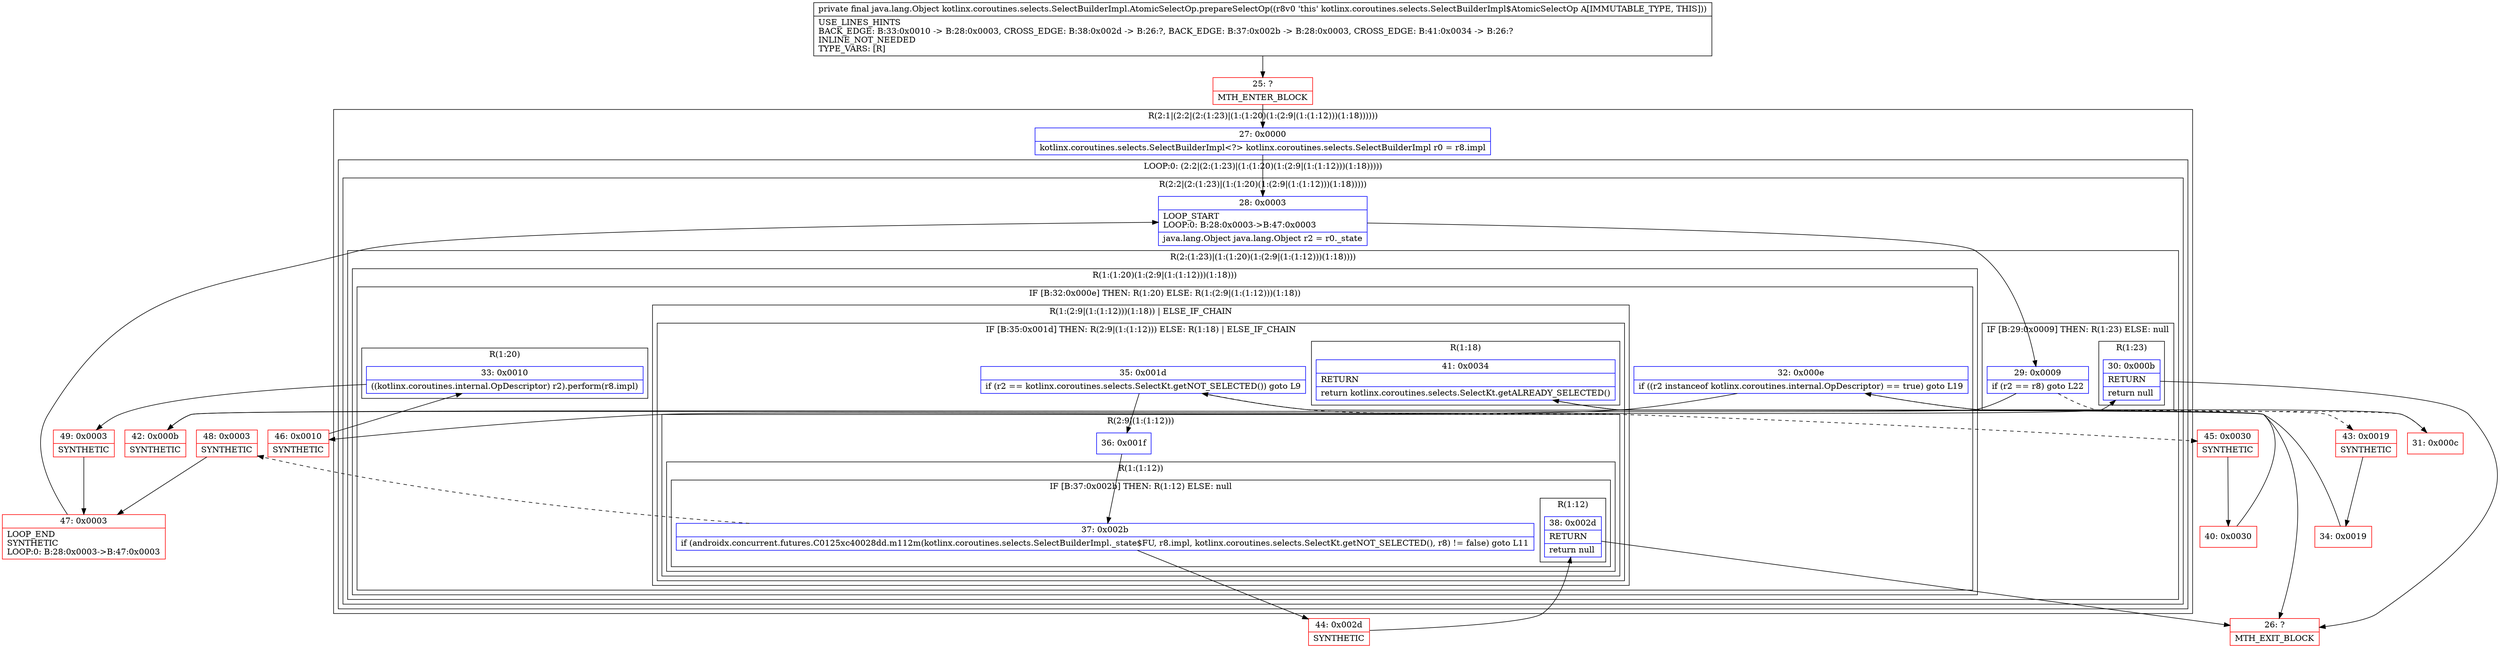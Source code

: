 digraph "CFG forkotlinx.coroutines.selects.SelectBuilderImpl.AtomicSelectOp.prepareSelectOp()Ljava\/lang\/Object;" {
subgraph cluster_Region_1819680033 {
label = "R(2:1|(2:2|(2:(1:23)|(1:(1:20)(1:(2:9|(1:(1:12)))(1:18))))))";
node [shape=record,color=blue];
Node_27 [shape=record,label="{27\:\ 0x0000|kotlinx.coroutines.selects.SelectBuilderImpl\<?\> kotlinx.coroutines.selects.SelectBuilderImpl r0 = r8.impl\l}"];
subgraph cluster_LoopRegion_1204287119 {
label = "LOOP:0: (2:2|(2:(1:23)|(1:(1:20)(1:(2:9|(1:(1:12)))(1:18)))))";
node [shape=record,color=blue];
subgraph cluster_Region_2109902440 {
label = "R(2:2|(2:(1:23)|(1:(1:20)(1:(2:9|(1:(1:12)))(1:18)))))";
node [shape=record,color=blue];
Node_28 [shape=record,label="{28\:\ 0x0003|LOOP_START\lLOOP:0: B:28:0x0003\-\>B:47:0x0003\l|java.lang.Object java.lang.Object r2 = r0._state\l}"];
subgraph cluster_Region_1758739462 {
label = "R(2:(1:23)|(1:(1:20)(1:(2:9|(1:(1:12)))(1:18))))";
node [shape=record,color=blue];
subgraph cluster_IfRegion_37503860 {
label = "IF [B:29:0x0009] THEN: R(1:23) ELSE: null";
node [shape=record,color=blue];
Node_29 [shape=record,label="{29\:\ 0x0009|if (r2 == r8) goto L22\l}"];
subgraph cluster_Region_1549066288 {
label = "R(1:23)";
node [shape=record,color=blue];
Node_30 [shape=record,label="{30\:\ 0x000b|RETURN\l|return null\l}"];
}
}
subgraph cluster_Region_447351312 {
label = "R(1:(1:20)(1:(2:9|(1:(1:12)))(1:18)))";
node [shape=record,color=blue];
subgraph cluster_IfRegion_610096002 {
label = "IF [B:32:0x000e] THEN: R(1:20) ELSE: R(1:(2:9|(1:(1:12)))(1:18))";
node [shape=record,color=blue];
Node_32 [shape=record,label="{32\:\ 0x000e|if ((r2 instanceof kotlinx.coroutines.internal.OpDescriptor) == true) goto L19\l}"];
subgraph cluster_Region_2015284541 {
label = "R(1:20)";
node [shape=record,color=blue];
Node_33 [shape=record,label="{33\:\ 0x0010|((kotlinx.coroutines.internal.OpDescriptor) r2).perform(r8.impl)\l}"];
}
subgraph cluster_Region_1646388292 {
label = "R(1:(2:9|(1:(1:12)))(1:18)) | ELSE_IF_CHAIN\l";
node [shape=record,color=blue];
subgraph cluster_IfRegion_289848728 {
label = "IF [B:35:0x001d] THEN: R(2:9|(1:(1:12))) ELSE: R(1:18) | ELSE_IF_CHAIN\l";
node [shape=record,color=blue];
Node_35 [shape=record,label="{35\:\ 0x001d|if (r2 == kotlinx.coroutines.selects.SelectKt.getNOT_SELECTED()) goto L9\l}"];
subgraph cluster_Region_727502858 {
label = "R(2:9|(1:(1:12)))";
node [shape=record,color=blue];
Node_36 [shape=record,label="{36\:\ 0x001f}"];
subgraph cluster_Region_1349705777 {
label = "R(1:(1:12))";
node [shape=record,color=blue];
subgraph cluster_IfRegion_440572581 {
label = "IF [B:37:0x002b] THEN: R(1:12) ELSE: null";
node [shape=record,color=blue];
Node_37 [shape=record,label="{37\:\ 0x002b|if (androidx.concurrent.futures.C0125xc40028dd.m112m(kotlinx.coroutines.selects.SelectBuilderImpl._state$FU, r8.impl, kotlinx.coroutines.selects.SelectKt.getNOT_SELECTED(), r8) != false) goto L11\l}"];
subgraph cluster_Region_1999392365 {
label = "R(1:12)";
node [shape=record,color=blue];
Node_38 [shape=record,label="{38\:\ 0x002d|RETURN\l|return null\l}"];
}
}
}
}
subgraph cluster_Region_977079298 {
label = "R(1:18)";
node [shape=record,color=blue];
Node_41 [shape=record,label="{41\:\ 0x0034|RETURN\l|return kotlinx.coroutines.selects.SelectKt.getALREADY_SELECTED()\l}"];
}
}
}
}
}
}
}
}
}
Node_25 [shape=record,color=red,label="{25\:\ ?|MTH_ENTER_BLOCK\l}"];
Node_31 [shape=record,color=red,label="{31\:\ 0x000c}"];
Node_43 [shape=record,color=red,label="{43\:\ 0x0019|SYNTHETIC\l}"];
Node_34 [shape=record,color=red,label="{34\:\ 0x0019}"];
Node_44 [shape=record,color=red,label="{44\:\ 0x002d|SYNTHETIC\l}"];
Node_26 [shape=record,color=red,label="{26\:\ ?|MTH_EXIT_BLOCK\l}"];
Node_48 [shape=record,color=red,label="{48\:\ 0x0003|SYNTHETIC\l}"];
Node_47 [shape=record,color=red,label="{47\:\ 0x0003|LOOP_END\lSYNTHETIC\lLOOP:0: B:28:0x0003\-\>B:47:0x0003\l}"];
Node_45 [shape=record,color=red,label="{45\:\ 0x0030|SYNTHETIC\l}"];
Node_40 [shape=record,color=red,label="{40\:\ 0x0030}"];
Node_46 [shape=record,color=red,label="{46\:\ 0x0010|SYNTHETIC\l}"];
Node_49 [shape=record,color=red,label="{49\:\ 0x0003|SYNTHETIC\l}"];
Node_42 [shape=record,color=red,label="{42\:\ 0x000b|SYNTHETIC\l}"];
MethodNode[shape=record,label="{private final java.lang.Object kotlinx.coroutines.selects.SelectBuilderImpl.AtomicSelectOp.prepareSelectOp((r8v0 'this' kotlinx.coroutines.selects.SelectBuilderImpl$AtomicSelectOp A[IMMUTABLE_TYPE, THIS]))  | USE_LINES_HINTS\lBACK_EDGE: B:33:0x0010 \-\> B:28:0x0003, CROSS_EDGE: B:38:0x002d \-\> B:26:?, BACK_EDGE: B:37:0x002b \-\> B:28:0x0003, CROSS_EDGE: B:41:0x0034 \-\> B:26:?\lINLINE_NOT_NEEDED\lTYPE_VARS: [R]\l}"];
MethodNode -> Node_25;Node_27 -> Node_28;
Node_28 -> Node_29;
Node_29 -> Node_31[style=dashed];
Node_29 -> Node_42;
Node_30 -> Node_26;
Node_32 -> Node_43[style=dashed];
Node_32 -> Node_46;
Node_33 -> Node_49;
Node_35 -> Node_36;
Node_35 -> Node_45[style=dashed];
Node_36 -> Node_37;
Node_37 -> Node_44;
Node_37 -> Node_48[style=dashed];
Node_38 -> Node_26;
Node_41 -> Node_26;
Node_25 -> Node_27;
Node_31 -> Node_32;
Node_43 -> Node_34;
Node_34 -> Node_35;
Node_44 -> Node_38;
Node_48 -> Node_47;
Node_47 -> Node_28;
Node_45 -> Node_40;
Node_40 -> Node_41;
Node_46 -> Node_33;
Node_49 -> Node_47;
Node_42 -> Node_30;
}

